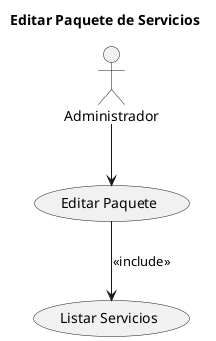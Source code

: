 @startuml Update_Services_Package

title Editar Paquete de Servicios

actor Administrador

Administrador --> (Editar Paquete)
(Editar Paquete) --> (Listar Servicios) : <<include>>

@enduml